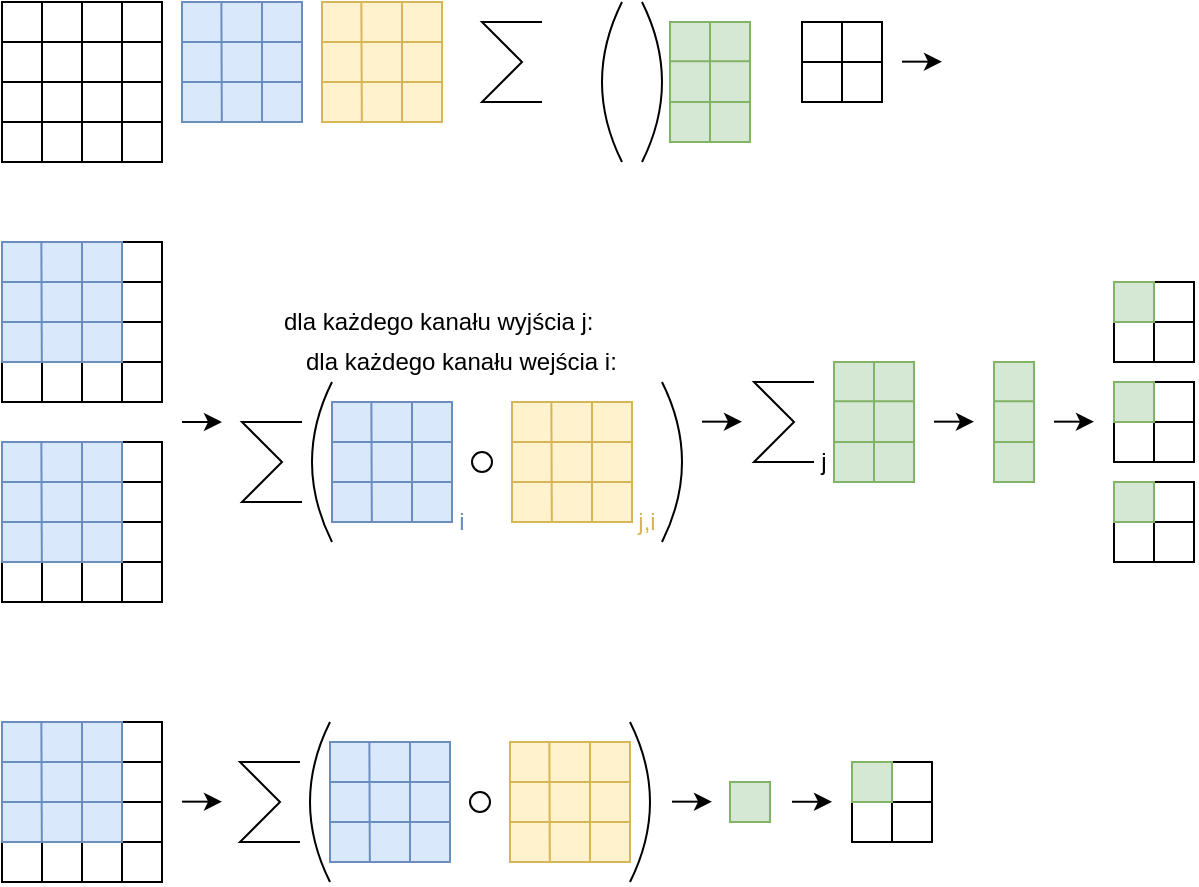 <mxfile version="22.1.16" type="device">
  <diagram name="Strona-1" id="HDUOyaGQCRLY7hhTfCcC">
    <mxGraphModel dx="1185" dy="683" grid="1" gridSize="10" guides="1" tooltips="1" connect="1" arrows="1" fold="1" page="1" pageScale="1" pageWidth="827" pageHeight="1169" math="0" shadow="0">
      <root>
        <mxCell id="0" />
        <mxCell id="1" parent="0" />
        <mxCell id="usY2A1Ry-W3uRtAtcmH--8" value="" style="group" parent="1" vertex="1" connectable="0">
          <mxGeometry x="40" y="280" width="80" height="80" as="geometry" />
        </mxCell>
        <mxCell id="usY2A1Ry-W3uRtAtcmH--1" value="" style="whiteSpace=wrap;html=1;aspect=fixed;fillStyle=auto;fillColor=none;gradientColor=none;" parent="usY2A1Ry-W3uRtAtcmH--8" vertex="1">
          <mxGeometry width="80" height="80" as="geometry" />
        </mxCell>
        <mxCell id="usY2A1Ry-W3uRtAtcmH--2" value="" style="endArrow=none;html=1;rounded=0;entryX=1;entryY=0.25;entryDx=0;entryDy=0;exitX=0;exitY=0.25;exitDx=0;exitDy=0;" parent="usY2A1Ry-W3uRtAtcmH--8" source="usY2A1Ry-W3uRtAtcmH--1" target="usY2A1Ry-W3uRtAtcmH--1" edge="1">
          <mxGeometry width="50" height="50" relative="1" as="geometry">
            <mxPoint x="150" y="140" as="sourcePoint" />
            <mxPoint x="200" y="90" as="targetPoint" />
          </mxGeometry>
        </mxCell>
        <mxCell id="usY2A1Ry-W3uRtAtcmH--3" value="" style="endArrow=none;html=1;rounded=0;entryX=1;entryY=0.5;entryDx=0;entryDy=0;exitX=0;exitY=0.5;exitDx=0;exitDy=0;" parent="usY2A1Ry-W3uRtAtcmH--8" source="usY2A1Ry-W3uRtAtcmH--1" target="usY2A1Ry-W3uRtAtcmH--1" edge="1">
          <mxGeometry width="50" height="50" relative="1" as="geometry">
            <mxPoint x="150" y="140" as="sourcePoint" />
            <mxPoint x="200" y="90" as="targetPoint" />
          </mxGeometry>
        </mxCell>
        <mxCell id="usY2A1Ry-W3uRtAtcmH--4" value="" style="endArrow=none;html=1;rounded=0;exitX=0;exitY=0.75;exitDx=0;exitDy=0;entryX=1;entryY=0.75;entryDx=0;entryDy=0;" parent="usY2A1Ry-W3uRtAtcmH--8" source="usY2A1Ry-W3uRtAtcmH--1" target="usY2A1Ry-W3uRtAtcmH--1" edge="1">
          <mxGeometry width="50" height="50" relative="1" as="geometry">
            <mxPoint x="150" y="140" as="sourcePoint" />
            <mxPoint x="200" y="90" as="targetPoint" />
          </mxGeometry>
        </mxCell>
        <mxCell id="usY2A1Ry-W3uRtAtcmH--5" value="" style="endArrow=none;html=1;rounded=0;entryX=0.25;entryY=0;entryDx=0;entryDy=0;exitX=0.25;exitY=1;exitDx=0;exitDy=0;" parent="usY2A1Ry-W3uRtAtcmH--8" source="usY2A1Ry-W3uRtAtcmH--1" target="usY2A1Ry-W3uRtAtcmH--1" edge="1">
          <mxGeometry width="50" height="50" relative="1" as="geometry">
            <mxPoint x="100" y="80" as="sourcePoint" />
            <mxPoint x="150" y="30" as="targetPoint" />
          </mxGeometry>
        </mxCell>
        <mxCell id="usY2A1Ry-W3uRtAtcmH--6" value="" style="endArrow=none;html=1;rounded=0;entryX=0.5;entryY=0;entryDx=0;entryDy=0;exitX=0.5;exitY=1;exitDx=0;exitDy=0;" parent="usY2A1Ry-W3uRtAtcmH--8" source="usY2A1Ry-W3uRtAtcmH--1" target="usY2A1Ry-W3uRtAtcmH--1" edge="1">
          <mxGeometry width="50" height="50" relative="1" as="geometry">
            <mxPoint x="100" y="80" as="sourcePoint" />
            <mxPoint x="150" y="30" as="targetPoint" />
          </mxGeometry>
        </mxCell>
        <mxCell id="usY2A1Ry-W3uRtAtcmH--7" value="" style="endArrow=none;html=1;rounded=0;entryX=0.75;entryY=0;entryDx=0;entryDy=0;exitX=0.75;exitY=1;exitDx=0;exitDy=0;" parent="usY2A1Ry-W3uRtAtcmH--8" source="usY2A1Ry-W3uRtAtcmH--1" target="usY2A1Ry-W3uRtAtcmH--1" edge="1">
          <mxGeometry width="50" height="50" relative="1" as="geometry">
            <mxPoint x="100" y="80" as="sourcePoint" />
            <mxPoint x="150" y="30" as="targetPoint" />
          </mxGeometry>
        </mxCell>
        <mxCell id="usY2A1Ry-W3uRtAtcmH--16" value="" style="group;strokeColor=#6c8ebf;fillColor=#dae8fc;" parent="1" vertex="1" connectable="0">
          <mxGeometry x="130" y="280" width="60" height="60" as="geometry" />
        </mxCell>
        <mxCell id="usY2A1Ry-W3uRtAtcmH--17" value="" style="group;fillColor=#dae8fc;strokeColor=#6c8ebf;" parent="usY2A1Ry-W3uRtAtcmH--16" vertex="1" connectable="0">
          <mxGeometry width="60" height="60" as="geometry" />
        </mxCell>
        <mxCell id="usY2A1Ry-W3uRtAtcmH--9" value="" style="whiteSpace=wrap;html=1;aspect=fixed;fillColor=#dae8fc;strokeColor=#6c8ebf;" parent="usY2A1Ry-W3uRtAtcmH--17" vertex="1">
          <mxGeometry width="60" height="60" as="geometry" />
        </mxCell>
        <mxCell id="usY2A1Ry-W3uRtAtcmH--12" value="" style="endArrow=none;html=1;rounded=0;exitX=0.006;exitY=0.666;exitDx=0;exitDy=0;exitPerimeter=0;entryX=1.004;entryY=0.667;entryDx=0;entryDy=0;entryPerimeter=0;strokeColor=#6c8ebf;fillColor=#dae8fc;" parent="usY2A1Ry-W3uRtAtcmH--17" source="usY2A1Ry-W3uRtAtcmH--9" target="usY2A1Ry-W3uRtAtcmH--9" edge="1">
          <mxGeometry width="50" height="50" relative="1" as="geometry">
            <mxPoint x="-20" y="70" as="sourcePoint" />
            <mxPoint x="30" y="20" as="targetPoint" />
          </mxGeometry>
        </mxCell>
        <mxCell id="usY2A1Ry-W3uRtAtcmH--13" value="" style="endArrow=none;html=1;rounded=0;exitX=0.005;exitY=0.667;exitDx=0;exitDy=0;exitPerimeter=0;entryX=1.004;entryY=0.667;entryDx=0;entryDy=0;entryPerimeter=0;strokeColor=#6c8ebf;fillColor=#dae8fc;" parent="usY2A1Ry-W3uRtAtcmH--17" edge="1">
          <mxGeometry width="50" height="50" relative="1" as="geometry">
            <mxPoint y="20" as="sourcePoint" />
            <mxPoint x="60" y="20" as="targetPoint" />
          </mxGeometry>
        </mxCell>
        <mxCell id="usY2A1Ry-W3uRtAtcmH--14" value="" style="endArrow=none;html=1;rounded=0;entryX=0.332;entryY=0.998;entryDx=0;entryDy=0;entryPerimeter=0;exitX=0.328;exitY=0.003;exitDx=0;exitDy=0;exitPerimeter=0;strokeColor=#6c8ebf;fillColor=#dae8fc;" parent="usY2A1Ry-W3uRtAtcmH--17" source="usY2A1Ry-W3uRtAtcmH--9" target="usY2A1Ry-W3uRtAtcmH--9" edge="1">
          <mxGeometry width="50" height="50" relative="1" as="geometry">
            <mxPoint x="10" y="30" as="sourcePoint" />
            <mxPoint x="70" y="30" as="targetPoint" />
          </mxGeometry>
        </mxCell>
        <mxCell id="usY2A1Ry-W3uRtAtcmH--15" value="" style="endArrow=none;html=1;rounded=0;entryX=0.332;entryY=0.998;entryDx=0;entryDy=0;entryPerimeter=0;exitX=0.328;exitY=0.003;exitDx=0;exitDy=0;exitPerimeter=0;strokeColor=#6c8ebf;fillColor=#dae8fc;" parent="usY2A1Ry-W3uRtAtcmH--17" edge="1">
          <mxGeometry width="50" height="50" relative="1" as="geometry">
            <mxPoint x="40" as="sourcePoint" />
            <mxPoint x="40" y="60" as="targetPoint" />
          </mxGeometry>
        </mxCell>
        <mxCell id="usY2A1Ry-W3uRtAtcmH--18" value="" style="group;strokeColor=#d6b656;fillColor=#fff2cc;" parent="1" vertex="1" connectable="0">
          <mxGeometry x="200" y="280" width="60" height="60" as="geometry" />
        </mxCell>
        <mxCell id="usY2A1Ry-W3uRtAtcmH--19" value="" style="group;fillColor=#fff2cc;strokeColor=#d6b656;" parent="usY2A1Ry-W3uRtAtcmH--18" vertex="1" connectable="0">
          <mxGeometry width="60" height="60" as="geometry" />
        </mxCell>
        <mxCell id="usY2A1Ry-W3uRtAtcmH--20" value="" style="whiteSpace=wrap;html=1;aspect=fixed;fillColor=#fff2cc;strokeColor=#d6b656;" parent="usY2A1Ry-W3uRtAtcmH--19" vertex="1">
          <mxGeometry width="60" height="60" as="geometry" />
        </mxCell>
        <mxCell id="usY2A1Ry-W3uRtAtcmH--21" value="" style="endArrow=none;html=1;rounded=0;exitX=0.006;exitY=0.666;exitDx=0;exitDy=0;exitPerimeter=0;entryX=1.004;entryY=0.667;entryDx=0;entryDy=0;entryPerimeter=0;strokeColor=#d6b656;fillColor=#fff2cc;" parent="usY2A1Ry-W3uRtAtcmH--19" source="usY2A1Ry-W3uRtAtcmH--20" target="usY2A1Ry-W3uRtAtcmH--20" edge="1">
          <mxGeometry width="50" height="50" relative="1" as="geometry">
            <mxPoint x="-20" y="70" as="sourcePoint" />
            <mxPoint x="30" y="20" as="targetPoint" />
          </mxGeometry>
        </mxCell>
        <mxCell id="usY2A1Ry-W3uRtAtcmH--22" value="" style="endArrow=none;html=1;rounded=0;exitX=0.005;exitY=0.667;exitDx=0;exitDy=0;exitPerimeter=0;entryX=1.004;entryY=0.667;entryDx=0;entryDy=0;entryPerimeter=0;strokeColor=#d6b656;fillColor=#fff2cc;" parent="usY2A1Ry-W3uRtAtcmH--19" edge="1">
          <mxGeometry width="50" height="50" relative="1" as="geometry">
            <mxPoint y="20" as="sourcePoint" />
            <mxPoint x="60" y="20" as="targetPoint" />
          </mxGeometry>
        </mxCell>
        <mxCell id="usY2A1Ry-W3uRtAtcmH--23" value="" style="endArrow=none;html=1;rounded=0;entryX=0.332;entryY=0.998;entryDx=0;entryDy=0;entryPerimeter=0;exitX=0.328;exitY=0.003;exitDx=0;exitDy=0;exitPerimeter=0;strokeColor=#d6b656;fillColor=#fff2cc;" parent="usY2A1Ry-W3uRtAtcmH--19" source="usY2A1Ry-W3uRtAtcmH--20" target="usY2A1Ry-W3uRtAtcmH--20" edge="1">
          <mxGeometry width="50" height="50" relative="1" as="geometry">
            <mxPoint x="10" y="30" as="sourcePoint" />
            <mxPoint x="70" y="30" as="targetPoint" />
          </mxGeometry>
        </mxCell>
        <mxCell id="usY2A1Ry-W3uRtAtcmH--24" value="" style="endArrow=none;html=1;rounded=0;entryX=0.332;entryY=0.998;entryDx=0;entryDy=0;entryPerimeter=0;exitX=0.328;exitY=0.003;exitDx=0;exitDy=0;exitPerimeter=0;strokeColor=#d6b656;fillColor=#fff2cc;" parent="usY2A1Ry-W3uRtAtcmH--19" edge="1">
          <mxGeometry width="50" height="50" relative="1" as="geometry">
            <mxPoint x="40" as="sourcePoint" />
            <mxPoint x="40" y="60" as="targetPoint" />
          </mxGeometry>
        </mxCell>
        <mxCell id="usY2A1Ry-W3uRtAtcmH--25" value="" style="group" parent="1" vertex="1" connectable="0">
          <mxGeometry x="40" y="400" width="80" height="80" as="geometry" />
        </mxCell>
        <mxCell id="usY2A1Ry-W3uRtAtcmH--26" value="" style="whiteSpace=wrap;html=1;aspect=fixed;fillStyle=auto;fillColor=none;gradientColor=none;" parent="usY2A1Ry-W3uRtAtcmH--25" vertex="1">
          <mxGeometry width="80" height="80" as="geometry" />
        </mxCell>
        <mxCell id="usY2A1Ry-W3uRtAtcmH--27" value="" style="endArrow=none;html=1;rounded=0;entryX=1;entryY=0.25;entryDx=0;entryDy=0;exitX=0;exitY=0.25;exitDx=0;exitDy=0;" parent="usY2A1Ry-W3uRtAtcmH--25" source="usY2A1Ry-W3uRtAtcmH--26" target="usY2A1Ry-W3uRtAtcmH--26" edge="1">
          <mxGeometry width="50" height="50" relative="1" as="geometry">
            <mxPoint x="150" y="140" as="sourcePoint" />
            <mxPoint x="200" y="90" as="targetPoint" />
          </mxGeometry>
        </mxCell>
        <mxCell id="usY2A1Ry-W3uRtAtcmH--28" value="" style="endArrow=none;html=1;rounded=0;entryX=1;entryY=0.5;entryDx=0;entryDy=0;exitX=0;exitY=0.5;exitDx=0;exitDy=0;" parent="usY2A1Ry-W3uRtAtcmH--25" source="usY2A1Ry-W3uRtAtcmH--26" target="usY2A1Ry-W3uRtAtcmH--26" edge="1">
          <mxGeometry width="50" height="50" relative="1" as="geometry">
            <mxPoint x="150" y="140" as="sourcePoint" />
            <mxPoint x="200" y="90" as="targetPoint" />
          </mxGeometry>
        </mxCell>
        <mxCell id="usY2A1Ry-W3uRtAtcmH--29" value="" style="endArrow=none;html=1;rounded=0;exitX=0;exitY=0.75;exitDx=0;exitDy=0;entryX=1;entryY=0.75;entryDx=0;entryDy=0;" parent="usY2A1Ry-W3uRtAtcmH--25" source="usY2A1Ry-W3uRtAtcmH--26" target="usY2A1Ry-W3uRtAtcmH--26" edge="1">
          <mxGeometry width="50" height="50" relative="1" as="geometry">
            <mxPoint x="150" y="140" as="sourcePoint" />
            <mxPoint x="200" y="90" as="targetPoint" />
          </mxGeometry>
        </mxCell>
        <mxCell id="usY2A1Ry-W3uRtAtcmH--30" value="" style="endArrow=none;html=1;rounded=0;entryX=0.25;entryY=0;entryDx=0;entryDy=0;exitX=0.25;exitY=1;exitDx=0;exitDy=0;" parent="usY2A1Ry-W3uRtAtcmH--25" source="usY2A1Ry-W3uRtAtcmH--26" target="usY2A1Ry-W3uRtAtcmH--26" edge="1">
          <mxGeometry width="50" height="50" relative="1" as="geometry">
            <mxPoint x="100" y="80" as="sourcePoint" />
            <mxPoint x="150" y="30" as="targetPoint" />
          </mxGeometry>
        </mxCell>
        <mxCell id="usY2A1Ry-W3uRtAtcmH--31" value="" style="endArrow=none;html=1;rounded=0;entryX=0.5;entryY=0;entryDx=0;entryDy=0;exitX=0.5;exitY=1;exitDx=0;exitDy=0;" parent="usY2A1Ry-W3uRtAtcmH--25" source="usY2A1Ry-W3uRtAtcmH--26" target="usY2A1Ry-W3uRtAtcmH--26" edge="1">
          <mxGeometry width="50" height="50" relative="1" as="geometry">
            <mxPoint x="100" y="80" as="sourcePoint" />
            <mxPoint x="150" y="30" as="targetPoint" />
          </mxGeometry>
        </mxCell>
        <mxCell id="usY2A1Ry-W3uRtAtcmH--32" value="" style="endArrow=none;html=1;rounded=0;entryX=0.75;entryY=0;entryDx=0;entryDy=0;exitX=0.75;exitY=1;exitDx=0;exitDy=0;" parent="usY2A1Ry-W3uRtAtcmH--25" source="usY2A1Ry-W3uRtAtcmH--26" target="usY2A1Ry-W3uRtAtcmH--26" edge="1">
          <mxGeometry width="50" height="50" relative="1" as="geometry">
            <mxPoint x="100" y="80" as="sourcePoint" />
            <mxPoint x="150" y="30" as="targetPoint" />
          </mxGeometry>
        </mxCell>
        <mxCell id="usY2A1Ry-W3uRtAtcmH--82" value="" style="group;strokeColor=#6c8ebf;fillColor=#dae8fc;" parent="usY2A1Ry-W3uRtAtcmH--25" vertex="1" connectable="0">
          <mxGeometry width="60" height="60" as="geometry" />
        </mxCell>
        <mxCell id="usY2A1Ry-W3uRtAtcmH--83" value="" style="group;fillColor=#dae8fc;strokeColor=#6c8ebf;" parent="usY2A1Ry-W3uRtAtcmH--82" vertex="1" connectable="0">
          <mxGeometry width="60" height="60" as="geometry" />
        </mxCell>
        <mxCell id="usY2A1Ry-W3uRtAtcmH--84" value="" style="whiteSpace=wrap;html=1;aspect=fixed;fillColor=#dae8fc;strokeColor=#6c8ebf;" parent="usY2A1Ry-W3uRtAtcmH--83" vertex="1">
          <mxGeometry width="60" height="60" as="geometry" />
        </mxCell>
        <mxCell id="usY2A1Ry-W3uRtAtcmH--85" value="" style="endArrow=none;html=1;rounded=0;exitX=0.006;exitY=0.666;exitDx=0;exitDy=0;exitPerimeter=0;entryX=1.004;entryY=0.667;entryDx=0;entryDy=0;entryPerimeter=0;strokeColor=#6c8ebf;fillColor=#dae8fc;" parent="usY2A1Ry-W3uRtAtcmH--83" source="usY2A1Ry-W3uRtAtcmH--84" target="usY2A1Ry-W3uRtAtcmH--84" edge="1">
          <mxGeometry width="50" height="50" relative="1" as="geometry">
            <mxPoint x="-20" y="70" as="sourcePoint" />
            <mxPoint x="30" y="20" as="targetPoint" />
          </mxGeometry>
        </mxCell>
        <mxCell id="usY2A1Ry-W3uRtAtcmH--86" value="" style="endArrow=none;html=1;rounded=0;exitX=0.005;exitY=0.667;exitDx=0;exitDy=0;exitPerimeter=0;entryX=1.004;entryY=0.667;entryDx=0;entryDy=0;entryPerimeter=0;strokeColor=#6c8ebf;fillColor=#dae8fc;" parent="usY2A1Ry-W3uRtAtcmH--83" edge="1">
          <mxGeometry width="50" height="50" relative="1" as="geometry">
            <mxPoint y="20" as="sourcePoint" />
            <mxPoint x="60" y="20" as="targetPoint" />
          </mxGeometry>
        </mxCell>
        <mxCell id="usY2A1Ry-W3uRtAtcmH--87" value="" style="endArrow=none;html=1;rounded=0;entryX=0.332;entryY=0.998;entryDx=0;entryDy=0;entryPerimeter=0;exitX=0.328;exitY=0.003;exitDx=0;exitDy=0;exitPerimeter=0;strokeColor=#6c8ebf;fillColor=#dae8fc;" parent="usY2A1Ry-W3uRtAtcmH--83" source="usY2A1Ry-W3uRtAtcmH--84" target="usY2A1Ry-W3uRtAtcmH--84" edge="1">
          <mxGeometry width="50" height="50" relative="1" as="geometry">
            <mxPoint x="10" y="30" as="sourcePoint" />
            <mxPoint x="70" y="30" as="targetPoint" />
          </mxGeometry>
        </mxCell>
        <mxCell id="usY2A1Ry-W3uRtAtcmH--88" value="" style="endArrow=none;html=1;rounded=0;entryX=0.332;entryY=0.998;entryDx=0;entryDy=0;entryPerimeter=0;exitX=0.328;exitY=0.003;exitDx=0;exitDy=0;exitPerimeter=0;strokeColor=#6c8ebf;fillColor=#dae8fc;" parent="usY2A1Ry-W3uRtAtcmH--83" edge="1">
          <mxGeometry width="50" height="50" relative="1" as="geometry">
            <mxPoint x="40" as="sourcePoint" />
            <mxPoint x="40" y="60" as="targetPoint" />
          </mxGeometry>
        </mxCell>
        <mxCell id="usY2A1Ry-W3uRtAtcmH--72" value="" style="endArrow=none;html=1;rounded=0;" parent="1" edge="1">
          <mxGeometry width="50" height="50" relative="1" as="geometry">
            <mxPoint x="310" y="290" as="sourcePoint" />
            <mxPoint x="310" y="330" as="targetPoint" />
            <Array as="points">
              <mxPoint x="280" y="290" />
              <mxPoint x="300" y="310" />
              <mxPoint x="280" y="330" />
            </Array>
          </mxGeometry>
        </mxCell>
        <mxCell id="usY2A1Ry-W3uRtAtcmH--73" value="" style="shape=dataStorage;whiteSpace=wrap;html=1;fixedSize=1;" parent="1" vertex="1">
          <mxGeometry x="340" y="280" width="10" height="80" as="geometry" />
        </mxCell>
        <mxCell id="usY2A1Ry-W3uRtAtcmH--74" value="" style="shape=dataStorage;whiteSpace=wrap;html=1;fixedSize=1;direction=west;" parent="1" vertex="1">
          <mxGeometry x="360" y="280" width="10" height="80" as="geometry" />
        </mxCell>
        <mxCell id="usY2A1Ry-W3uRtAtcmH--97" value="" style="group" parent="1" vertex="1" connectable="0">
          <mxGeometry x="40" y="500" width="80" height="80" as="geometry" />
        </mxCell>
        <mxCell id="usY2A1Ry-W3uRtAtcmH--98" value="" style="whiteSpace=wrap;html=1;aspect=fixed;fillStyle=auto;fillColor=none;gradientColor=none;" parent="usY2A1Ry-W3uRtAtcmH--97" vertex="1">
          <mxGeometry width="80" height="80" as="geometry" />
        </mxCell>
        <mxCell id="usY2A1Ry-W3uRtAtcmH--99" value="" style="endArrow=none;html=1;rounded=0;entryX=1;entryY=0.25;entryDx=0;entryDy=0;exitX=0;exitY=0.25;exitDx=0;exitDy=0;" parent="usY2A1Ry-W3uRtAtcmH--97" source="usY2A1Ry-W3uRtAtcmH--98" target="usY2A1Ry-W3uRtAtcmH--98" edge="1">
          <mxGeometry width="50" height="50" relative="1" as="geometry">
            <mxPoint x="150" y="140" as="sourcePoint" />
            <mxPoint x="200" y="90" as="targetPoint" />
          </mxGeometry>
        </mxCell>
        <mxCell id="usY2A1Ry-W3uRtAtcmH--100" value="" style="endArrow=none;html=1;rounded=0;entryX=1;entryY=0.5;entryDx=0;entryDy=0;exitX=0;exitY=0.5;exitDx=0;exitDy=0;" parent="usY2A1Ry-W3uRtAtcmH--97" source="usY2A1Ry-W3uRtAtcmH--98" target="usY2A1Ry-W3uRtAtcmH--98" edge="1">
          <mxGeometry width="50" height="50" relative="1" as="geometry">
            <mxPoint x="150" y="140" as="sourcePoint" />
            <mxPoint x="200" y="90" as="targetPoint" />
          </mxGeometry>
        </mxCell>
        <mxCell id="usY2A1Ry-W3uRtAtcmH--101" value="" style="endArrow=none;html=1;rounded=0;exitX=0;exitY=0.75;exitDx=0;exitDy=0;entryX=1;entryY=0.75;entryDx=0;entryDy=0;" parent="usY2A1Ry-W3uRtAtcmH--97" source="usY2A1Ry-W3uRtAtcmH--98" target="usY2A1Ry-W3uRtAtcmH--98" edge="1">
          <mxGeometry width="50" height="50" relative="1" as="geometry">
            <mxPoint x="150" y="140" as="sourcePoint" />
            <mxPoint x="200" y="90" as="targetPoint" />
          </mxGeometry>
        </mxCell>
        <mxCell id="usY2A1Ry-W3uRtAtcmH--102" value="" style="endArrow=none;html=1;rounded=0;entryX=0.25;entryY=0;entryDx=0;entryDy=0;exitX=0.25;exitY=1;exitDx=0;exitDy=0;" parent="usY2A1Ry-W3uRtAtcmH--97" source="usY2A1Ry-W3uRtAtcmH--98" target="usY2A1Ry-W3uRtAtcmH--98" edge="1">
          <mxGeometry width="50" height="50" relative="1" as="geometry">
            <mxPoint x="100" y="80" as="sourcePoint" />
            <mxPoint x="150" y="30" as="targetPoint" />
          </mxGeometry>
        </mxCell>
        <mxCell id="usY2A1Ry-W3uRtAtcmH--103" value="" style="endArrow=none;html=1;rounded=0;entryX=0.5;entryY=0;entryDx=0;entryDy=0;exitX=0.5;exitY=1;exitDx=0;exitDy=0;" parent="usY2A1Ry-W3uRtAtcmH--97" source="usY2A1Ry-W3uRtAtcmH--98" target="usY2A1Ry-W3uRtAtcmH--98" edge="1">
          <mxGeometry width="50" height="50" relative="1" as="geometry">
            <mxPoint x="100" y="80" as="sourcePoint" />
            <mxPoint x="150" y="30" as="targetPoint" />
          </mxGeometry>
        </mxCell>
        <mxCell id="usY2A1Ry-W3uRtAtcmH--104" value="" style="endArrow=none;html=1;rounded=0;entryX=0.75;entryY=0;entryDx=0;entryDy=0;exitX=0.75;exitY=1;exitDx=0;exitDy=0;" parent="usY2A1Ry-W3uRtAtcmH--97" source="usY2A1Ry-W3uRtAtcmH--98" target="usY2A1Ry-W3uRtAtcmH--98" edge="1">
          <mxGeometry width="50" height="50" relative="1" as="geometry">
            <mxPoint x="100" y="80" as="sourcePoint" />
            <mxPoint x="150" y="30" as="targetPoint" />
          </mxGeometry>
        </mxCell>
        <mxCell id="usY2A1Ry-W3uRtAtcmH--75" value="" style="group;strokeColor=#6c8ebf;fillColor=#dae8fc;" parent="usY2A1Ry-W3uRtAtcmH--97" vertex="1" connectable="0">
          <mxGeometry width="60" height="60" as="geometry" />
        </mxCell>
        <mxCell id="usY2A1Ry-W3uRtAtcmH--76" value="" style="group;fillColor=#dae8fc;strokeColor=#6c8ebf;" parent="usY2A1Ry-W3uRtAtcmH--75" vertex="1" connectable="0">
          <mxGeometry width="60" height="60" as="geometry" />
        </mxCell>
        <mxCell id="usY2A1Ry-W3uRtAtcmH--77" value="" style="whiteSpace=wrap;html=1;aspect=fixed;fillColor=#dae8fc;strokeColor=#6c8ebf;" parent="usY2A1Ry-W3uRtAtcmH--76" vertex="1">
          <mxGeometry width="60" height="60" as="geometry" />
        </mxCell>
        <mxCell id="usY2A1Ry-W3uRtAtcmH--78" value="" style="endArrow=none;html=1;rounded=0;exitX=0.006;exitY=0.666;exitDx=0;exitDy=0;exitPerimeter=0;entryX=1.004;entryY=0.667;entryDx=0;entryDy=0;entryPerimeter=0;strokeColor=#6c8ebf;fillColor=#dae8fc;" parent="usY2A1Ry-W3uRtAtcmH--76" source="usY2A1Ry-W3uRtAtcmH--77" target="usY2A1Ry-W3uRtAtcmH--77" edge="1">
          <mxGeometry width="50" height="50" relative="1" as="geometry">
            <mxPoint x="-20" y="70" as="sourcePoint" />
            <mxPoint x="30" y="20" as="targetPoint" />
          </mxGeometry>
        </mxCell>
        <mxCell id="usY2A1Ry-W3uRtAtcmH--79" value="" style="endArrow=none;html=1;rounded=0;exitX=0.005;exitY=0.667;exitDx=0;exitDy=0;exitPerimeter=0;entryX=1.004;entryY=0.667;entryDx=0;entryDy=0;entryPerimeter=0;strokeColor=#6c8ebf;fillColor=#dae8fc;" parent="usY2A1Ry-W3uRtAtcmH--76" edge="1">
          <mxGeometry width="50" height="50" relative="1" as="geometry">
            <mxPoint y="20" as="sourcePoint" />
            <mxPoint x="60" y="20" as="targetPoint" />
          </mxGeometry>
        </mxCell>
        <mxCell id="usY2A1Ry-W3uRtAtcmH--80" value="" style="endArrow=none;html=1;rounded=0;entryX=0.332;entryY=0.998;entryDx=0;entryDy=0;entryPerimeter=0;exitX=0.328;exitY=0.003;exitDx=0;exitDy=0;exitPerimeter=0;strokeColor=#6c8ebf;fillColor=#dae8fc;" parent="usY2A1Ry-W3uRtAtcmH--76" source="usY2A1Ry-W3uRtAtcmH--77" target="usY2A1Ry-W3uRtAtcmH--77" edge="1">
          <mxGeometry width="50" height="50" relative="1" as="geometry">
            <mxPoint x="10" y="30" as="sourcePoint" />
            <mxPoint x="70" y="30" as="targetPoint" />
          </mxGeometry>
        </mxCell>
        <mxCell id="usY2A1Ry-W3uRtAtcmH--81" value="" style="endArrow=none;html=1;rounded=0;entryX=0.332;entryY=0.998;entryDx=0;entryDy=0;entryPerimeter=0;exitX=0.328;exitY=0.003;exitDx=0;exitDy=0;exitPerimeter=0;strokeColor=#6c8ebf;fillColor=#dae8fc;" parent="usY2A1Ry-W3uRtAtcmH--76" edge="1">
          <mxGeometry width="50" height="50" relative="1" as="geometry">
            <mxPoint x="40" as="sourcePoint" />
            <mxPoint x="40" y="60" as="targetPoint" />
          </mxGeometry>
        </mxCell>
        <mxCell id="usY2A1Ry-W3uRtAtcmH--122" value="" style="group;fillColor=#d5e8d4;strokeColor=#82b366;" parent="1" vertex="1" connectable="0">
          <mxGeometry x="374" y="290" width="40" height="60" as="geometry" />
        </mxCell>
        <mxCell id="usY2A1Ry-W3uRtAtcmH--118" value="" style="rounded=0;whiteSpace=wrap;html=1;fillColor=#d5e8d4;strokeColor=#82b366;" parent="usY2A1Ry-W3uRtAtcmH--122" vertex="1">
          <mxGeometry width="40" height="60" as="geometry" />
        </mxCell>
        <mxCell id="usY2A1Ry-W3uRtAtcmH--119" value="" style="endArrow=none;html=1;rounded=0;exitX=0;exitY=0.327;exitDx=0;exitDy=0;exitPerimeter=0;entryX=1.004;entryY=0.327;entryDx=0;entryDy=0;entryPerimeter=0;fillColor=#d5e8d4;strokeColor=#82b366;" parent="usY2A1Ry-W3uRtAtcmH--122" source="usY2A1Ry-W3uRtAtcmH--118" target="usY2A1Ry-W3uRtAtcmH--118" edge="1">
          <mxGeometry width="50" height="50" relative="1" as="geometry">
            <mxPoint x="-10" as="sourcePoint" />
            <mxPoint x="50" y="10" as="targetPoint" />
          </mxGeometry>
        </mxCell>
        <mxCell id="usY2A1Ry-W3uRtAtcmH--120" value="" style="endArrow=none;html=1;rounded=0;exitX=0;exitY=0.327;exitDx=0;exitDy=0;exitPerimeter=0;entryX=1.004;entryY=0.327;entryDx=0;entryDy=0;entryPerimeter=0;fillColor=#d5e8d4;strokeColor=#82b366;" parent="usY2A1Ry-W3uRtAtcmH--122" edge="1">
          <mxGeometry width="50" height="50" relative="1" as="geometry">
            <mxPoint y="40" as="sourcePoint" />
            <mxPoint x="40" y="40" as="targetPoint" />
          </mxGeometry>
        </mxCell>
        <mxCell id="usY2A1Ry-W3uRtAtcmH--121" value="" style="endArrow=none;html=1;rounded=0;entryX=0.5;entryY=0;entryDx=0;entryDy=0;exitX=0.5;exitY=1;exitDx=0;exitDy=0;fillColor=#d5e8d4;strokeColor=#82b366;" parent="usY2A1Ry-W3uRtAtcmH--122" source="usY2A1Ry-W3uRtAtcmH--118" target="usY2A1Ry-W3uRtAtcmH--118" edge="1">
          <mxGeometry width="50" height="50" relative="1" as="geometry">
            <mxPoint x="-10" y="70" as="sourcePoint" />
            <mxPoint x="40" y="20" as="targetPoint" />
          </mxGeometry>
        </mxCell>
        <mxCell id="usY2A1Ry-W3uRtAtcmH--123" value="" style="group;fillColor=#d5e8d4;strokeColor=#82b366;" parent="1" vertex="1" connectable="0">
          <mxGeometry x="536" y="460" width="20" height="60" as="geometry" />
        </mxCell>
        <mxCell id="usY2A1Ry-W3uRtAtcmH--124" value="" style="rounded=0;whiteSpace=wrap;html=1;fillColor=#d5e8d4;strokeColor=#82b366;" parent="usY2A1Ry-W3uRtAtcmH--123" vertex="1">
          <mxGeometry width="20" height="60" as="geometry" />
        </mxCell>
        <mxCell id="usY2A1Ry-W3uRtAtcmH--125" value="" style="endArrow=none;html=1;rounded=0;exitX=0;exitY=0.327;exitDx=0;exitDy=0;exitPerimeter=0;entryX=1.004;entryY=0.327;entryDx=0;entryDy=0;entryPerimeter=0;fillColor=#d5e8d4;strokeColor=#82b366;" parent="usY2A1Ry-W3uRtAtcmH--123" source="usY2A1Ry-W3uRtAtcmH--124" target="usY2A1Ry-W3uRtAtcmH--124" edge="1">
          <mxGeometry width="50" height="50" relative="1" as="geometry">
            <mxPoint x="-5" as="sourcePoint" />
            <mxPoint x="25" y="10" as="targetPoint" />
          </mxGeometry>
        </mxCell>
        <mxCell id="usY2A1Ry-W3uRtAtcmH--126" value="" style="endArrow=none;html=1;rounded=0;exitX=0;exitY=0.327;exitDx=0;exitDy=0;exitPerimeter=0;entryX=1.004;entryY=0.327;entryDx=0;entryDy=0;entryPerimeter=0;fillColor=#d5e8d4;strokeColor=#82b366;" parent="usY2A1Ry-W3uRtAtcmH--123" edge="1">
          <mxGeometry width="50" height="50" relative="1" as="geometry">
            <mxPoint y="40" as="sourcePoint" />
            <mxPoint x="20" y="40" as="targetPoint" />
          </mxGeometry>
        </mxCell>
        <mxCell id="usY2A1Ry-W3uRtAtcmH--135" value="" style="group" parent="1" vertex="1" connectable="0">
          <mxGeometry x="440" y="290" width="40" height="40" as="geometry" />
        </mxCell>
        <mxCell id="usY2A1Ry-W3uRtAtcmH--128" value="" style="whiteSpace=wrap;html=1;aspect=fixed;" parent="usY2A1Ry-W3uRtAtcmH--135" vertex="1">
          <mxGeometry width="40" height="40" as="geometry" />
        </mxCell>
        <mxCell id="usY2A1Ry-W3uRtAtcmH--133" value="" style="endArrow=none;html=1;rounded=0;exitX=0.5;exitY=1;exitDx=0;exitDy=0;entryX=0.5;entryY=0;entryDx=0;entryDy=0;" parent="usY2A1Ry-W3uRtAtcmH--135" source="usY2A1Ry-W3uRtAtcmH--128" target="usY2A1Ry-W3uRtAtcmH--128" edge="1">
          <mxGeometry width="50" height="50" relative="1" as="geometry">
            <mxPoint x="70" y="80" as="sourcePoint" />
            <mxPoint x="120" y="30" as="targetPoint" />
          </mxGeometry>
        </mxCell>
        <mxCell id="usY2A1Ry-W3uRtAtcmH--134" value="" style="endArrow=none;html=1;rounded=0;exitX=0;exitY=0.5;exitDx=0;exitDy=0;entryX=1;entryY=0.5;entryDx=0;entryDy=0;" parent="usY2A1Ry-W3uRtAtcmH--135" source="usY2A1Ry-W3uRtAtcmH--128" target="usY2A1Ry-W3uRtAtcmH--128" edge="1">
          <mxGeometry width="50" height="50" relative="1" as="geometry">
            <mxPoint x="70" y="80" as="sourcePoint" />
            <mxPoint x="120" y="30" as="targetPoint" />
          </mxGeometry>
        </mxCell>
        <mxCell id="usY2A1Ry-W3uRtAtcmH--136" value="" style="endArrow=none;html=1;rounded=0;" parent="1" edge="1">
          <mxGeometry width="50" height="50" relative="1" as="geometry">
            <mxPoint x="446" y="470" as="sourcePoint" />
            <mxPoint x="446" y="510" as="targetPoint" />
            <Array as="points">
              <mxPoint x="416" y="470" />
              <mxPoint x="436" y="490" />
              <mxPoint x="416" y="510" />
            </Array>
          </mxGeometry>
        </mxCell>
        <mxCell id="usY2A1Ry-W3uRtAtcmH--141" value="" style="group" parent="1" vertex="1" connectable="0">
          <mxGeometry x="596" y="520" width="40" height="40" as="geometry" />
        </mxCell>
        <mxCell id="usY2A1Ry-W3uRtAtcmH--142" value="" style="whiteSpace=wrap;html=1;aspect=fixed;" parent="usY2A1Ry-W3uRtAtcmH--141" vertex="1">
          <mxGeometry width="40" height="40" as="geometry" />
        </mxCell>
        <mxCell id="usY2A1Ry-W3uRtAtcmH--143" value="" style="endArrow=none;html=1;rounded=0;exitX=0.5;exitY=1;exitDx=0;exitDy=0;entryX=0.5;entryY=0;entryDx=0;entryDy=0;" parent="usY2A1Ry-W3uRtAtcmH--141" source="usY2A1Ry-W3uRtAtcmH--142" target="usY2A1Ry-W3uRtAtcmH--142" edge="1">
          <mxGeometry width="50" height="50" relative="1" as="geometry">
            <mxPoint x="70" y="80" as="sourcePoint" />
            <mxPoint x="120" y="30" as="targetPoint" />
          </mxGeometry>
        </mxCell>
        <mxCell id="usY2A1Ry-W3uRtAtcmH--144" value="" style="endArrow=none;html=1;rounded=0;exitX=0;exitY=0.5;exitDx=0;exitDy=0;entryX=1;entryY=0.5;entryDx=0;entryDy=0;" parent="usY2A1Ry-W3uRtAtcmH--141" source="usY2A1Ry-W3uRtAtcmH--142" target="usY2A1Ry-W3uRtAtcmH--142" edge="1">
          <mxGeometry width="50" height="50" relative="1" as="geometry">
            <mxPoint x="70" y="80" as="sourcePoint" />
            <mxPoint x="120" y="30" as="targetPoint" />
          </mxGeometry>
        </mxCell>
        <mxCell id="usY2A1Ry-W3uRtAtcmH--153" value="" style="whiteSpace=wrap;html=1;aspect=fixed;fillColor=#d5e8d4;strokeColor=#82b366;" parent="usY2A1Ry-W3uRtAtcmH--141" vertex="1">
          <mxGeometry width="20" height="20" as="geometry" />
        </mxCell>
        <mxCell id="usY2A1Ry-W3uRtAtcmH--145" value="" style="group" parent="1" vertex="1" connectable="0">
          <mxGeometry x="596" y="470" width="40" height="40" as="geometry" />
        </mxCell>
        <mxCell id="usY2A1Ry-W3uRtAtcmH--146" value="" style="whiteSpace=wrap;html=1;aspect=fixed;" parent="usY2A1Ry-W3uRtAtcmH--145" vertex="1">
          <mxGeometry width="40" height="40" as="geometry" />
        </mxCell>
        <mxCell id="usY2A1Ry-W3uRtAtcmH--147" value="" style="endArrow=none;html=1;rounded=0;exitX=0.5;exitY=1;exitDx=0;exitDy=0;entryX=0.5;entryY=0;entryDx=0;entryDy=0;" parent="usY2A1Ry-W3uRtAtcmH--145" source="usY2A1Ry-W3uRtAtcmH--146" target="usY2A1Ry-W3uRtAtcmH--146" edge="1">
          <mxGeometry width="50" height="50" relative="1" as="geometry">
            <mxPoint x="70" y="80" as="sourcePoint" />
            <mxPoint x="120" y="30" as="targetPoint" />
          </mxGeometry>
        </mxCell>
        <mxCell id="usY2A1Ry-W3uRtAtcmH--148" value="" style="endArrow=none;html=1;rounded=0;exitX=0;exitY=0.5;exitDx=0;exitDy=0;entryX=1;entryY=0.5;entryDx=0;entryDy=0;" parent="usY2A1Ry-W3uRtAtcmH--145" source="usY2A1Ry-W3uRtAtcmH--146" target="usY2A1Ry-W3uRtAtcmH--146" edge="1">
          <mxGeometry width="50" height="50" relative="1" as="geometry">
            <mxPoint x="70" y="80" as="sourcePoint" />
            <mxPoint x="120" y="30" as="targetPoint" />
          </mxGeometry>
        </mxCell>
        <mxCell id="usY2A1Ry-W3uRtAtcmH--154" value="" style="whiteSpace=wrap;html=1;aspect=fixed;fillColor=#d5e8d4;strokeColor=#82b366;" parent="usY2A1Ry-W3uRtAtcmH--145" vertex="1">
          <mxGeometry width="20" height="20" as="geometry" />
        </mxCell>
        <mxCell id="usY2A1Ry-W3uRtAtcmH--149" value="" style="group" parent="1" vertex="1" connectable="0">
          <mxGeometry x="596" y="420" width="40" height="40" as="geometry" />
        </mxCell>
        <mxCell id="usY2A1Ry-W3uRtAtcmH--150" value="" style="whiteSpace=wrap;html=1;aspect=fixed;" parent="usY2A1Ry-W3uRtAtcmH--149" vertex="1">
          <mxGeometry width="40" height="40" as="geometry" />
        </mxCell>
        <mxCell id="usY2A1Ry-W3uRtAtcmH--151" value="" style="endArrow=none;html=1;rounded=0;exitX=0.5;exitY=1;exitDx=0;exitDy=0;entryX=0.5;entryY=0;entryDx=0;entryDy=0;" parent="usY2A1Ry-W3uRtAtcmH--149" source="usY2A1Ry-W3uRtAtcmH--150" target="usY2A1Ry-W3uRtAtcmH--150" edge="1">
          <mxGeometry width="50" height="50" relative="1" as="geometry">
            <mxPoint x="70" y="80" as="sourcePoint" />
            <mxPoint x="120" y="30" as="targetPoint" />
          </mxGeometry>
        </mxCell>
        <mxCell id="usY2A1Ry-W3uRtAtcmH--152" value="" style="endArrow=none;html=1;rounded=0;exitX=0;exitY=0.5;exitDx=0;exitDy=0;entryX=1;entryY=0.5;entryDx=0;entryDy=0;" parent="usY2A1Ry-W3uRtAtcmH--149" source="usY2A1Ry-W3uRtAtcmH--150" target="usY2A1Ry-W3uRtAtcmH--150" edge="1">
          <mxGeometry width="50" height="50" relative="1" as="geometry">
            <mxPoint x="70" y="80" as="sourcePoint" />
            <mxPoint x="120" y="30" as="targetPoint" />
          </mxGeometry>
        </mxCell>
        <mxCell id="usY2A1Ry-W3uRtAtcmH--155" value="" style="whiteSpace=wrap;html=1;aspect=fixed;fillColor=#d5e8d4;strokeColor=#82b366;" parent="usY2A1Ry-W3uRtAtcmH--149" vertex="1">
          <mxGeometry width="20" height="20" as="geometry" />
        </mxCell>
        <mxCell id="usY2A1Ry-W3uRtAtcmH--156" value="" style="group;fillColor=#d5e8d4;strokeColor=#82b366;" parent="1" vertex="1" connectable="0">
          <mxGeometry x="456" y="460" width="40" height="60" as="geometry" />
        </mxCell>
        <mxCell id="usY2A1Ry-W3uRtAtcmH--157" value="" style="rounded=0;whiteSpace=wrap;html=1;fillColor=#d5e8d4;strokeColor=#82b366;" parent="usY2A1Ry-W3uRtAtcmH--156" vertex="1">
          <mxGeometry width="40" height="60" as="geometry" />
        </mxCell>
        <mxCell id="usY2A1Ry-W3uRtAtcmH--158" value="" style="endArrow=none;html=1;rounded=0;exitX=0;exitY=0.327;exitDx=0;exitDy=0;exitPerimeter=0;entryX=1.004;entryY=0.327;entryDx=0;entryDy=0;entryPerimeter=0;fillColor=#d5e8d4;strokeColor=#82b366;" parent="usY2A1Ry-W3uRtAtcmH--156" source="usY2A1Ry-W3uRtAtcmH--157" target="usY2A1Ry-W3uRtAtcmH--157" edge="1">
          <mxGeometry width="50" height="50" relative="1" as="geometry">
            <mxPoint x="-10" as="sourcePoint" />
            <mxPoint x="50" y="10" as="targetPoint" />
          </mxGeometry>
        </mxCell>
        <mxCell id="usY2A1Ry-W3uRtAtcmH--159" value="" style="endArrow=none;html=1;rounded=0;exitX=0;exitY=0.327;exitDx=0;exitDy=0;exitPerimeter=0;entryX=1.004;entryY=0.327;entryDx=0;entryDy=0;entryPerimeter=0;fillColor=#d5e8d4;strokeColor=#82b366;" parent="usY2A1Ry-W3uRtAtcmH--156" edge="1">
          <mxGeometry width="50" height="50" relative="1" as="geometry">
            <mxPoint y="40" as="sourcePoint" />
            <mxPoint x="40" y="40" as="targetPoint" />
          </mxGeometry>
        </mxCell>
        <mxCell id="usY2A1Ry-W3uRtAtcmH--160" value="" style="endArrow=none;html=1;rounded=0;entryX=0.5;entryY=0;entryDx=0;entryDy=0;exitX=0.5;exitY=1;exitDx=0;exitDy=0;fillColor=#d5e8d4;strokeColor=#82b366;" parent="usY2A1Ry-W3uRtAtcmH--156" source="usY2A1Ry-W3uRtAtcmH--157" target="usY2A1Ry-W3uRtAtcmH--157" edge="1">
          <mxGeometry width="50" height="50" relative="1" as="geometry">
            <mxPoint x="-10" y="70" as="sourcePoint" />
            <mxPoint x="40" y="20" as="targetPoint" />
          </mxGeometry>
        </mxCell>
        <mxCell id="usY2A1Ry-W3uRtAtcmH--166" value="" style="endArrow=classic;html=1;rounded=0;" parent="1" edge="1">
          <mxGeometry width="50" height="50" relative="1" as="geometry">
            <mxPoint x="130" y="490" as="sourcePoint" />
            <mxPoint x="150" y="490" as="targetPoint" />
          </mxGeometry>
        </mxCell>
        <mxCell id="usY2A1Ry-W3uRtAtcmH--167" value="" style="endArrow=classic;html=1;rounded=0;" parent="1" edge="1">
          <mxGeometry width="50" height="50" relative="1" as="geometry">
            <mxPoint x="490" y="309.83" as="sourcePoint" />
            <mxPoint x="510" y="309.83" as="targetPoint" />
          </mxGeometry>
        </mxCell>
        <mxCell id="usY2A1Ry-W3uRtAtcmH--168" value="" style="endArrow=classic;html=1;rounded=0;" parent="1" edge="1">
          <mxGeometry width="50" height="50" relative="1" as="geometry">
            <mxPoint x="390" y="489.83" as="sourcePoint" />
            <mxPoint x="410" y="489.83" as="targetPoint" />
          </mxGeometry>
        </mxCell>
        <mxCell id="usY2A1Ry-W3uRtAtcmH--190" value="j" style="text;html=1;strokeColor=none;fillColor=none;align=center;verticalAlign=middle;whiteSpace=wrap;rounded=0;" parent="1" vertex="1">
          <mxGeometry x="446" y="500" width="10" height="20" as="geometry" />
        </mxCell>
        <mxCell id="usY2A1Ry-W3uRtAtcmH--191" value="" style="endArrow=classic;html=1;rounded=0;" parent="1" edge="1">
          <mxGeometry width="50" height="50" relative="1" as="geometry">
            <mxPoint x="506" y="489.83" as="sourcePoint" />
            <mxPoint x="526" y="489.83" as="targetPoint" />
          </mxGeometry>
        </mxCell>
        <mxCell id="usY2A1Ry-W3uRtAtcmH--192" value="" style="endArrow=classic;html=1;rounded=0;" parent="1" edge="1">
          <mxGeometry width="50" height="50" relative="1" as="geometry">
            <mxPoint x="566" y="489.83" as="sourcePoint" />
            <mxPoint x="586" y="489.83" as="targetPoint" />
          </mxGeometry>
        </mxCell>
        <mxCell id="usY2A1Ry-W3uRtAtcmH--193" value="" style="group" parent="1" vertex="1" connectable="0">
          <mxGeometry x="40" y="640" width="80" height="80" as="geometry" />
        </mxCell>
        <mxCell id="usY2A1Ry-W3uRtAtcmH--194" value="" style="whiteSpace=wrap;html=1;aspect=fixed;fillStyle=auto;fillColor=none;gradientColor=none;" parent="usY2A1Ry-W3uRtAtcmH--193" vertex="1">
          <mxGeometry width="80" height="80" as="geometry" />
        </mxCell>
        <mxCell id="usY2A1Ry-W3uRtAtcmH--195" value="" style="endArrow=none;html=1;rounded=0;entryX=1;entryY=0.25;entryDx=0;entryDy=0;exitX=0;exitY=0.25;exitDx=0;exitDy=0;" parent="usY2A1Ry-W3uRtAtcmH--193" source="usY2A1Ry-W3uRtAtcmH--194" target="usY2A1Ry-W3uRtAtcmH--194" edge="1">
          <mxGeometry width="50" height="50" relative="1" as="geometry">
            <mxPoint x="150" y="140" as="sourcePoint" />
            <mxPoint x="200" y="90" as="targetPoint" />
          </mxGeometry>
        </mxCell>
        <mxCell id="usY2A1Ry-W3uRtAtcmH--196" value="" style="endArrow=none;html=1;rounded=0;entryX=1;entryY=0.5;entryDx=0;entryDy=0;exitX=0;exitY=0.5;exitDx=0;exitDy=0;" parent="usY2A1Ry-W3uRtAtcmH--193" source="usY2A1Ry-W3uRtAtcmH--194" target="usY2A1Ry-W3uRtAtcmH--194" edge="1">
          <mxGeometry width="50" height="50" relative="1" as="geometry">
            <mxPoint x="150" y="140" as="sourcePoint" />
            <mxPoint x="200" y="90" as="targetPoint" />
          </mxGeometry>
        </mxCell>
        <mxCell id="usY2A1Ry-W3uRtAtcmH--197" value="" style="endArrow=none;html=1;rounded=0;exitX=0;exitY=0.75;exitDx=0;exitDy=0;entryX=1;entryY=0.75;entryDx=0;entryDy=0;" parent="usY2A1Ry-W3uRtAtcmH--193" source="usY2A1Ry-W3uRtAtcmH--194" target="usY2A1Ry-W3uRtAtcmH--194" edge="1">
          <mxGeometry width="50" height="50" relative="1" as="geometry">
            <mxPoint x="150" y="140" as="sourcePoint" />
            <mxPoint x="200" y="90" as="targetPoint" />
          </mxGeometry>
        </mxCell>
        <mxCell id="usY2A1Ry-W3uRtAtcmH--198" value="" style="endArrow=none;html=1;rounded=0;entryX=0.25;entryY=0;entryDx=0;entryDy=0;exitX=0.25;exitY=1;exitDx=0;exitDy=0;" parent="usY2A1Ry-W3uRtAtcmH--193" source="usY2A1Ry-W3uRtAtcmH--194" target="usY2A1Ry-W3uRtAtcmH--194" edge="1">
          <mxGeometry width="50" height="50" relative="1" as="geometry">
            <mxPoint x="100" y="80" as="sourcePoint" />
            <mxPoint x="150" y="30" as="targetPoint" />
          </mxGeometry>
        </mxCell>
        <mxCell id="usY2A1Ry-W3uRtAtcmH--199" value="" style="endArrow=none;html=1;rounded=0;entryX=0.5;entryY=0;entryDx=0;entryDy=0;exitX=0.5;exitY=1;exitDx=0;exitDy=0;" parent="usY2A1Ry-W3uRtAtcmH--193" source="usY2A1Ry-W3uRtAtcmH--194" target="usY2A1Ry-W3uRtAtcmH--194" edge="1">
          <mxGeometry width="50" height="50" relative="1" as="geometry">
            <mxPoint x="100" y="80" as="sourcePoint" />
            <mxPoint x="150" y="30" as="targetPoint" />
          </mxGeometry>
        </mxCell>
        <mxCell id="usY2A1Ry-W3uRtAtcmH--200" value="" style="endArrow=none;html=1;rounded=0;entryX=0.75;entryY=0;entryDx=0;entryDy=0;exitX=0.75;exitY=1;exitDx=0;exitDy=0;" parent="usY2A1Ry-W3uRtAtcmH--193" source="usY2A1Ry-W3uRtAtcmH--194" target="usY2A1Ry-W3uRtAtcmH--194" edge="1">
          <mxGeometry width="50" height="50" relative="1" as="geometry">
            <mxPoint x="100" y="80" as="sourcePoint" />
            <mxPoint x="150" y="30" as="targetPoint" />
          </mxGeometry>
        </mxCell>
        <mxCell id="usY2A1Ry-W3uRtAtcmH--201" value="" style="group;strokeColor=#6c8ebf;fillColor=#dae8fc;" parent="usY2A1Ry-W3uRtAtcmH--193" vertex="1" connectable="0">
          <mxGeometry width="60" height="60" as="geometry" />
        </mxCell>
        <mxCell id="usY2A1Ry-W3uRtAtcmH--202" value="" style="group;fillColor=#dae8fc;strokeColor=#6c8ebf;" parent="usY2A1Ry-W3uRtAtcmH--201" vertex="1" connectable="0">
          <mxGeometry width="60" height="60" as="geometry" />
        </mxCell>
        <mxCell id="usY2A1Ry-W3uRtAtcmH--203" value="" style="whiteSpace=wrap;html=1;aspect=fixed;fillColor=#dae8fc;strokeColor=#6c8ebf;" parent="usY2A1Ry-W3uRtAtcmH--202" vertex="1">
          <mxGeometry width="60" height="60" as="geometry" />
        </mxCell>
        <mxCell id="usY2A1Ry-W3uRtAtcmH--204" value="" style="endArrow=none;html=1;rounded=0;exitX=0.006;exitY=0.666;exitDx=0;exitDy=0;exitPerimeter=0;entryX=1.004;entryY=0.667;entryDx=0;entryDy=0;entryPerimeter=0;strokeColor=#6c8ebf;fillColor=#dae8fc;" parent="usY2A1Ry-W3uRtAtcmH--202" source="usY2A1Ry-W3uRtAtcmH--203" target="usY2A1Ry-W3uRtAtcmH--203" edge="1">
          <mxGeometry width="50" height="50" relative="1" as="geometry">
            <mxPoint x="-20" y="70" as="sourcePoint" />
            <mxPoint x="30" y="20" as="targetPoint" />
          </mxGeometry>
        </mxCell>
        <mxCell id="usY2A1Ry-W3uRtAtcmH--205" value="" style="endArrow=none;html=1;rounded=0;exitX=0.005;exitY=0.667;exitDx=0;exitDy=0;exitPerimeter=0;entryX=1.004;entryY=0.667;entryDx=0;entryDy=0;entryPerimeter=0;strokeColor=#6c8ebf;fillColor=#dae8fc;" parent="usY2A1Ry-W3uRtAtcmH--202" edge="1">
          <mxGeometry width="50" height="50" relative="1" as="geometry">
            <mxPoint y="20" as="sourcePoint" />
            <mxPoint x="60" y="20" as="targetPoint" />
          </mxGeometry>
        </mxCell>
        <mxCell id="usY2A1Ry-W3uRtAtcmH--206" value="" style="endArrow=none;html=1;rounded=0;entryX=0.332;entryY=0.998;entryDx=0;entryDy=0;entryPerimeter=0;exitX=0.328;exitY=0.003;exitDx=0;exitDy=0;exitPerimeter=0;strokeColor=#6c8ebf;fillColor=#dae8fc;" parent="usY2A1Ry-W3uRtAtcmH--202" source="usY2A1Ry-W3uRtAtcmH--203" target="usY2A1Ry-W3uRtAtcmH--203" edge="1">
          <mxGeometry width="50" height="50" relative="1" as="geometry">
            <mxPoint x="10" y="30" as="sourcePoint" />
            <mxPoint x="70" y="30" as="targetPoint" />
          </mxGeometry>
        </mxCell>
        <mxCell id="usY2A1Ry-W3uRtAtcmH--207" value="" style="endArrow=none;html=1;rounded=0;entryX=0.332;entryY=0.998;entryDx=0;entryDy=0;entryPerimeter=0;exitX=0.328;exitY=0.003;exitDx=0;exitDy=0;exitPerimeter=0;strokeColor=#6c8ebf;fillColor=#dae8fc;" parent="usY2A1Ry-W3uRtAtcmH--202" edge="1">
          <mxGeometry width="50" height="50" relative="1" as="geometry">
            <mxPoint x="40" as="sourcePoint" />
            <mxPoint x="40" y="60" as="targetPoint" />
          </mxGeometry>
        </mxCell>
        <mxCell id="usY2A1Ry-W3uRtAtcmH--229" value="" style="endArrow=classic;html=1;rounded=0;" parent="1" edge="1">
          <mxGeometry width="50" height="50" relative="1" as="geometry">
            <mxPoint x="130" y="679.83" as="sourcePoint" />
            <mxPoint x="150" y="679.83" as="targetPoint" />
          </mxGeometry>
        </mxCell>
        <mxCell id="usY2A1Ry-W3uRtAtcmH--209" value="" style="ellipse;whiteSpace=wrap;html=1;aspect=fixed;container=0;" parent="1" vertex="1">
          <mxGeometry x="274" y="675" width="10" height="10" as="geometry" />
        </mxCell>
        <mxCell id="usY2A1Ry-W3uRtAtcmH--210" value="" style="group;strokeColor=#6c8ebf;fillColor=#dae8fc;container=0;" parent="1" vertex="1" connectable="0">
          <mxGeometry x="204" y="650" width="60" height="60" as="geometry" />
        </mxCell>
        <mxCell id="usY2A1Ry-W3uRtAtcmH--217" value="" style="group;strokeColor=#d6b656;fillColor=#fff2cc;container=0;" parent="1" vertex="1" connectable="0">
          <mxGeometry x="294" y="650" width="60" height="60" as="geometry" />
        </mxCell>
        <mxCell id="usY2A1Ry-W3uRtAtcmH--224" value="" style="shape=dataStorage;whiteSpace=wrap;html=1;fixedSize=1;container=0;" parent="1" vertex="1">
          <mxGeometry x="194" y="640" width="10" height="80" as="geometry" />
        </mxCell>
        <mxCell id="usY2A1Ry-W3uRtAtcmH--225" value="" style="shape=dataStorage;whiteSpace=wrap;html=1;fixedSize=1;direction=west;container=0;" parent="1" vertex="1">
          <mxGeometry x="354" y="640" width="10" height="80" as="geometry" />
        </mxCell>
        <mxCell id="usY2A1Ry-W3uRtAtcmH--226" value="" style="endArrow=none;html=1;rounded=0;" parent="1" edge="1">
          <mxGeometry width="50" height="50" relative="1" as="geometry">
            <mxPoint x="189" y="660" as="sourcePoint" />
            <mxPoint x="189" y="700" as="targetPoint" />
            <Array as="points">
              <mxPoint x="159" y="660" />
              <mxPoint x="179" y="680" />
              <mxPoint x="159" y="700" />
            </Array>
          </mxGeometry>
        </mxCell>
        <mxCell id="usY2A1Ry-W3uRtAtcmH--211" value="" style="group;fillColor=#dae8fc;strokeColor=#6c8ebf;container=0;" parent="1" vertex="1" connectable="0">
          <mxGeometry x="204" y="650" width="60" height="60" as="geometry" />
        </mxCell>
        <mxCell id="usY2A1Ry-W3uRtAtcmH--212" value="" style="whiteSpace=wrap;html=1;aspect=fixed;fillColor=#dae8fc;strokeColor=#6c8ebf;container=0;" parent="1" vertex="1">
          <mxGeometry x="204" y="650" width="60" height="60" as="geometry" />
        </mxCell>
        <mxCell id="usY2A1Ry-W3uRtAtcmH--213" value="" style="endArrow=none;html=1;rounded=0;exitX=0.006;exitY=0.666;exitDx=0;exitDy=0;exitPerimeter=0;entryX=1.004;entryY=0.667;entryDx=0;entryDy=0;entryPerimeter=0;strokeColor=#6c8ebf;fillColor=#dae8fc;" parent="1" source="usY2A1Ry-W3uRtAtcmH--212" target="usY2A1Ry-W3uRtAtcmH--212" edge="1">
          <mxGeometry width="50" height="50" relative="1" as="geometry">
            <mxPoint x="184" y="720" as="sourcePoint" />
            <mxPoint x="234" y="670" as="targetPoint" />
          </mxGeometry>
        </mxCell>
        <mxCell id="usY2A1Ry-W3uRtAtcmH--214" value="" style="endArrow=none;html=1;rounded=0;exitX=0.005;exitY=0.667;exitDx=0;exitDy=0;exitPerimeter=0;entryX=1.004;entryY=0.667;entryDx=0;entryDy=0;entryPerimeter=0;strokeColor=#6c8ebf;fillColor=#dae8fc;" parent="1" edge="1">
          <mxGeometry width="50" height="50" relative="1" as="geometry">
            <mxPoint x="204" y="670" as="sourcePoint" />
            <mxPoint x="264" y="670" as="targetPoint" />
          </mxGeometry>
        </mxCell>
        <mxCell id="usY2A1Ry-W3uRtAtcmH--215" value="" style="endArrow=none;html=1;rounded=0;entryX=0.332;entryY=0.998;entryDx=0;entryDy=0;entryPerimeter=0;exitX=0.328;exitY=0.003;exitDx=0;exitDy=0;exitPerimeter=0;strokeColor=#6c8ebf;fillColor=#dae8fc;" parent="1" source="usY2A1Ry-W3uRtAtcmH--212" target="usY2A1Ry-W3uRtAtcmH--212" edge="1">
          <mxGeometry width="50" height="50" relative="1" as="geometry">
            <mxPoint x="214" y="680" as="sourcePoint" />
            <mxPoint x="274" y="680" as="targetPoint" />
          </mxGeometry>
        </mxCell>
        <mxCell id="usY2A1Ry-W3uRtAtcmH--216" value="" style="endArrow=none;html=1;rounded=0;entryX=0.332;entryY=0.998;entryDx=0;entryDy=0;entryPerimeter=0;exitX=0.328;exitY=0.003;exitDx=0;exitDy=0;exitPerimeter=0;strokeColor=#6c8ebf;fillColor=#dae8fc;" parent="1" edge="1">
          <mxGeometry width="50" height="50" relative="1" as="geometry">
            <mxPoint x="244" y="650" as="sourcePoint" />
            <mxPoint x="244" y="710" as="targetPoint" />
          </mxGeometry>
        </mxCell>
        <mxCell id="usY2A1Ry-W3uRtAtcmH--218" value="" style="group;fillColor=#fff2cc;strokeColor=#d6b656;container=0;" parent="1" vertex="1" connectable="0">
          <mxGeometry x="294" y="650" width="60" height="60" as="geometry" />
        </mxCell>
        <mxCell id="usY2A1Ry-W3uRtAtcmH--219" value="" style="whiteSpace=wrap;html=1;aspect=fixed;fillColor=#fff2cc;strokeColor=#d6b656;container=0;" parent="1" vertex="1">
          <mxGeometry x="294" y="650" width="60" height="60" as="geometry" />
        </mxCell>
        <mxCell id="usY2A1Ry-W3uRtAtcmH--220" value="" style="endArrow=none;html=1;rounded=0;exitX=0.006;exitY=0.666;exitDx=0;exitDy=0;exitPerimeter=0;entryX=1.004;entryY=0.667;entryDx=0;entryDy=0;entryPerimeter=0;strokeColor=#d6b656;fillColor=#fff2cc;" parent="1" source="usY2A1Ry-W3uRtAtcmH--219" target="usY2A1Ry-W3uRtAtcmH--219" edge="1">
          <mxGeometry width="50" height="50" relative="1" as="geometry">
            <mxPoint x="274" y="720" as="sourcePoint" />
            <mxPoint x="324" y="670" as="targetPoint" />
          </mxGeometry>
        </mxCell>
        <mxCell id="usY2A1Ry-W3uRtAtcmH--221" value="" style="endArrow=none;html=1;rounded=0;exitX=0.005;exitY=0.667;exitDx=0;exitDy=0;exitPerimeter=0;entryX=1.004;entryY=0.667;entryDx=0;entryDy=0;entryPerimeter=0;strokeColor=#d6b656;fillColor=#fff2cc;" parent="1" edge="1">
          <mxGeometry width="50" height="50" relative="1" as="geometry">
            <mxPoint x="294" y="670" as="sourcePoint" />
            <mxPoint x="354" y="670" as="targetPoint" />
          </mxGeometry>
        </mxCell>
        <mxCell id="usY2A1Ry-W3uRtAtcmH--222" value="" style="endArrow=none;html=1;rounded=0;entryX=0.332;entryY=0.998;entryDx=0;entryDy=0;entryPerimeter=0;exitX=0.328;exitY=0.003;exitDx=0;exitDy=0;exitPerimeter=0;strokeColor=#d6b656;fillColor=#fff2cc;" parent="1" source="usY2A1Ry-W3uRtAtcmH--219" target="usY2A1Ry-W3uRtAtcmH--219" edge="1">
          <mxGeometry width="50" height="50" relative="1" as="geometry">
            <mxPoint x="304" y="680" as="sourcePoint" />
            <mxPoint x="364" y="680" as="targetPoint" />
          </mxGeometry>
        </mxCell>
        <mxCell id="usY2A1Ry-W3uRtAtcmH--223" value="" style="endArrow=none;html=1;rounded=0;entryX=0.332;entryY=0.998;entryDx=0;entryDy=0;entryPerimeter=0;exitX=0.328;exitY=0.003;exitDx=0;exitDy=0;exitPerimeter=0;strokeColor=#d6b656;fillColor=#fff2cc;" parent="1" edge="1">
          <mxGeometry width="50" height="50" relative="1" as="geometry">
            <mxPoint x="334" y="650" as="sourcePoint" />
            <mxPoint x="334" y="710" as="targetPoint" />
          </mxGeometry>
        </mxCell>
        <mxCell id="usY2A1Ry-W3uRtAtcmH--231" value="" style="endArrow=classic;html=1;rounded=0;" parent="1" edge="1">
          <mxGeometry width="50" height="50" relative="1" as="geometry">
            <mxPoint x="375" y="679.83" as="sourcePoint" />
            <mxPoint x="395" y="679.83" as="targetPoint" />
          </mxGeometry>
        </mxCell>
        <mxCell id="usY2A1Ry-W3uRtAtcmH--232" value="" style="group;fillColor=#d5e8d4;strokeColor=#82b366;" parent="1" vertex="1" connectable="0">
          <mxGeometry x="404" y="670" width="20" height="20" as="geometry" />
        </mxCell>
        <mxCell id="usY2A1Ry-W3uRtAtcmH--233" value="" style="rounded=0;whiteSpace=wrap;html=1;fillColor=#d5e8d4;strokeColor=#82b366;" parent="usY2A1Ry-W3uRtAtcmH--232" vertex="1">
          <mxGeometry width="20" height="20" as="geometry" />
        </mxCell>
        <mxCell id="usY2A1Ry-W3uRtAtcmH--238" value="" style="group" parent="1" vertex="1" connectable="0">
          <mxGeometry x="465" y="660" width="40" height="40" as="geometry" />
        </mxCell>
        <mxCell id="usY2A1Ry-W3uRtAtcmH--239" value="" style="whiteSpace=wrap;html=1;aspect=fixed;" parent="usY2A1Ry-W3uRtAtcmH--238" vertex="1">
          <mxGeometry width="40" height="40" as="geometry" />
        </mxCell>
        <mxCell id="usY2A1Ry-W3uRtAtcmH--240" value="" style="endArrow=none;html=1;rounded=0;exitX=0.5;exitY=1;exitDx=0;exitDy=0;entryX=0.5;entryY=0;entryDx=0;entryDy=0;" parent="usY2A1Ry-W3uRtAtcmH--238" source="usY2A1Ry-W3uRtAtcmH--239" target="usY2A1Ry-W3uRtAtcmH--239" edge="1">
          <mxGeometry width="50" height="50" relative="1" as="geometry">
            <mxPoint x="70" y="80" as="sourcePoint" />
            <mxPoint x="120" y="30" as="targetPoint" />
          </mxGeometry>
        </mxCell>
        <mxCell id="usY2A1Ry-W3uRtAtcmH--241" value="" style="endArrow=none;html=1;rounded=0;exitX=0;exitY=0.5;exitDx=0;exitDy=0;entryX=1;entryY=0.5;entryDx=0;entryDy=0;" parent="usY2A1Ry-W3uRtAtcmH--238" source="usY2A1Ry-W3uRtAtcmH--239" target="usY2A1Ry-W3uRtAtcmH--239" edge="1">
          <mxGeometry width="50" height="50" relative="1" as="geometry">
            <mxPoint x="70" y="80" as="sourcePoint" />
            <mxPoint x="120" y="30" as="targetPoint" />
          </mxGeometry>
        </mxCell>
        <mxCell id="usY2A1Ry-W3uRtAtcmH--242" value="" style="whiteSpace=wrap;html=1;aspect=fixed;fillColor=#d5e8d4;strokeColor=#82b366;" parent="usY2A1Ry-W3uRtAtcmH--238" vertex="1">
          <mxGeometry width="20" height="20" as="geometry" />
        </mxCell>
        <mxCell id="usY2A1Ry-W3uRtAtcmH--243" value="" style="endArrow=classic;html=1;rounded=0;" parent="1" edge="1">
          <mxGeometry width="50" height="50" relative="1" as="geometry">
            <mxPoint x="435" y="679.88" as="sourcePoint" />
            <mxPoint x="455" y="679.88" as="targetPoint" />
          </mxGeometry>
        </mxCell>
        <mxCell id="usY2A1Ry-W3uRtAtcmH--161" value="dla każdego kanału wyjścia j:" style="text;html=1;strokeColor=none;fillColor=none;align=left;verticalAlign=middle;whiteSpace=wrap;rounded=0;" parent="1" vertex="1">
          <mxGeometry x="179" y="430" width="160" height="20" as="geometry" />
        </mxCell>
        <mxCell id="usY2A1Ry-W3uRtAtcmH--162" value="dla każdego kanału wejścia i:" style="text;html=1;strokeColor=none;fillColor=none;align=left;verticalAlign=middle;whiteSpace=wrap;rounded=0;" parent="1" vertex="1">
          <mxGeometry x="190" y="450" width="167" height="20" as="geometry" />
        </mxCell>
        <mxCell id="usY2A1Ry-W3uRtAtcmH--69" value="" style="ellipse;whiteSpace=wrap;html=1;aspect=fixed;" parent="1" vertex="1">
          <mxGeometry x="275" y="505" width="10" height="10" as="geometry" />
        </mxCell>
        <mxCell id="usY2A1Ry-W3uRtAtcmH--89" value="" style="group;strokeColor=#6c8ebf;fillColor=#dae8fc;" parent="1" vertex="1" connectable="0">
          <mxGeometry x="205" y="480" width="60" height="60" as="geometry" />
        </mxCell>
        <mxCell id="usY2A1Ry-W3uRtAtcmH--90" value="" style="group;fillColor=#dae8fc;strokeColor=#6c8ebf;" parent="usY2A1Ry-W3uRtAtcmH--89" vertex="1" connectable="0">
          <mxGeometry width="60" height="60" as="geometry" />
        </mxCell>
        <mxCell id="usY2A1Ry-W3uRtAtcmH--91" value="" style="whiteSpace=wrap;html=1;aspect=fixed;fillColor=#dae8fc;strokeColor=#6c8ebf;" parent="usY2A1Ry-W3uRtAtcmH--90" vertex="1">
          <mxGeometry width="60" height="60" as="geometry" />
        </mxCell>
        <mxCell id="usY2A1Ry-W3uRtAtcmH--92" value="" style="endArrow=none;html=1;rounded=0;exitX=0.006;exitY=0.666;exitDx=0;exitDy=0;exitPerimeter=0;entryX=1.004;entryY=0.667;entryDx=0;entryDy=0;entryPerimeter=0;strokeColor=#6c8ebf;fillColor=#dae8fc;" parent="usY2A1Ry-W3uRtAtcmH--90" source="usY2A1Ry-W3uRtAtcmH--91" target="usY2A1Ry-W3uRtAtcmH--91" edge="1">
          <mxGeometry width="50" height="50" relative="1" as="geometry">
            <mxPoint x="-20" y="70" as="sourcePoint" />
            <mxPoint x="30" y="20" as="targetPoint" />
          </mxGeometry>
        </mxCell>
        <mxCell id="usY2A1Ry-W3uRtAtcmH--93" value="" style="endArrow=none;html=1;rounded=0;exitX=0.005;exitY=0.667;exitDx=0;exitDy=0;exitPerimeter=0;entryX=1.004;entryY=0.667;entryDx=0;entryDy=0;entryPerimeter=0;strokeColor=#6c8ebf;fillColor=#dae8fc;" parent="usY2A1Ry-W3uRtAtcmH--90" edge="1">
          <mxGeometry width="50" height="50" relative="1" as="geometry">
            <mxPoint y="20" as="sourcePoint" />
            <mxPoint x="60" y="20" as="targetPoint" />
          </mxGeometry>
        </mxCell>
        <mxCell id="usY2A1Ry-W3uRtAtcmH--94" value="" style="endArrow=none;html=1;rounded=0;entryX=0.332;entryY=0.998;entryDx=0;entryDy=0;entryPerimeter=0;exitX=0.328;exitY=0.003;exitDx=0;exitDy=0;exitPerimeter=0;strokeColor=#6c8ebf;fillColor=#dae8fc;" parent="usY2A1Ry-W3uRtAtcmH--90" source="usY2A1Ry-W3uRtAtcmH--91" target="usY2A1Ry-W3uRtAtcmH--91" edge="1">
          <mxGeometry width="50" height="50" relative="1" as="geometry">
            <mxPoint x="10" y="30" as="sourcePoint" />
            <mxPoint x="70" y="30" as="targetPoint" />
          </mxGeometry>
        </mxCell>
        <mxCell id="usY2A1Ry-W3uRtAtcmH--95" value="" style="endArrow=none;html=1;rounded=0;entryX=0.332;entryY=0.998;entryDx=0;entryDy=0;entryPerimeter=0;exitX=0.328;exitY=0.003;exitDx=0;exitDy=0;exitPerimeter=0;strokeColor=#6c8ebf;fillColor=#dae8fc;" parent="usY2A1Ry-W3uRtAtcmH--90" edge="1">
          <mxGeometry width="50" height="50" relative="1" as="geometry">
            <mxPoint x="40" as="sourcePoint" />
            <mxPoint x="40" y="60" as="targetPoint" />
          </mxGeometry>
        </mxCell>
        <mxCell id="usY2A1Ry-W3uRtAtcmH--105" value="" style="group;strokeColor=#d6b656;fillColor=#fff2cc;" parent="1" vertex="1" connectable="0">
          <mxGeometry x="295" y="480" width="60" height="60" as="geometry" />
        </mxCell>
        <mxCell id="usY2A1Ry-W3uRtAtcmH--106" value="" style="group;fillColor=#fff2cc;strokeColor=#d6b656;" parent="usY2A1Ry-W3uRtAtcmH--105" vertex="1" connectable="0">
          <mxGeometry width="60" height="60" as="geometry" />
        </mxCell>
        <mxCell id="usY2A1Ry-W3uRtAtcmH--107" value="" style="whiteSpace=wrap;html=1;aspect=fixed;fillColor=#fff2cc;strokeColor=#d6b656;" parent="usY2A1Ry-W3uRtAtcmH--106" vertex="1">
          <mxGeometry width="60" height="60" as="geometry" />
        </mxCell>
        <mxCell id="usY2A1Ry-W3uRtAtcmH--108" value="" style="endArrow=none;html=1;rounded=0;exitX=0.006;exitY=0.666;exitDx=0;exitDy=0;exitPerimeter=0;entryX=1.004;entryY=0.667;entryDx=0;entryDy=0;entryPerimeter=0;strokeColor=#d6b656;fillColor=#fff2cc;" parent="usY2A1Ry-W3uRtAtcmH--106" source="usY2A1Ry-W3uRtAtcmH--107" target="usY2A1Ry-W3uRtAtcmH--107" edge="1">
          <mxGeometry width="50" height="50" relative="1" as="geometry">
            <mxPoint x="-20" y="70" as="sourcePoint" />
            <mxPoint x="30" y="20" as="targetPoint" />
          </mxGeometry>
        </mxCell>
        <mxCell id="usY2A1Ry-W3uRtAtcmH--109" value="" style="endArrow=none;html=1;rounded=0;exitX=0.005;exitY=0.667;exitDx=0;exitDy=0;exitPerimeter=0;entryX=1.004;entryY=0.667;entryDx=0;entryDy=0;entryPerimeter=0;strokeColor=#d6b656;fillColor=#fff2cc;" parent="usY2A1Ry-W3uRtAtcmH--106" edge="1">
          <mxGeometry width="50" height="50" relative="1" as="geometry">
            <mxPoint y="20" as="sourcePoint" />
            <mxPoint x="60" y="20" as="targetPoint" />
          </mxGeometry>
        </mxCell>
        <mxCell id="usY2A1Ry-W3uRtAtcmH--110" value="" style="endArrow=none;html=1;rounded=0;entryX=0.332;entryY=0.998;entryDx=0;entryDy=0;entryPerimeter=0;exitX=0.328;exitY=0.003;exitDx=0;exitDy=0;exitPerimeter=0;strokeColor=#d6b656;fillColor=#fff2cc;" parent="usY2A1Ry-W3uRtAtcmH--106" source="usY2A1Ry-W3uRtAtcmH--107" target="usY2A1Ry-W3uRtAtcmH--107" edge="1">
          <mxGeometry width="50" height="50" relative="1" as="geometry">
            <mxPoint x="10" y="30" as="sourcePoint" />
            <mxPoint x="70" y="30" as="targetPoint" />
          </mxGeometry>
        </mxCell>
        <mxCell id="usY2A1Ry-W3uRtAtcmH--111" value="" style="endArrow=none;html=1;rounded=0;entryX=0.332;entryY=0.998;entryDx=0;entryDy=0;entryPerimeter=0;exitX=0.328;exitY=0.003;exitDx=0;exitDy=0;exitPerimeter=0;strokeColor=#d6b656;fillColor=#fff2cc;" parent="usY2A1Ry-W3uRtAtcmH--106" edge="1">
          <mxGeometry width="50" height="50" relative="1" as="geometry">
            <mxPoint x="40" as="sourcePoint" />
            <mxPoint x="40" y="60" as="targetPoint" />
          </mxGeometry>
        </mxCell>
        <mxCell id="usY2A1Ry-W3uRtAtcmH--112" value="" style="shape=dataStorage;whiteSpace=wrap;html=1;fixedSize=1;" parent="1" vertex="1">
          <mxGeometry x="195" y="470" width="10" height="80" as="geometry" />
        </mxCell>
        <mxCell id="usY2A1Ry-W3uRtAtcmH--113" value="" style="shape=dataStorage;whiteSpace=wrap;html=1;fixedSize=1;direction=west;" parent="1" vertex="1">
          <mxGeometry x="370" y="470" width="10" height="80" as="geometry" />
        </mxCell>
        <mxCell id="usY2A1Ry-W3uRtAtcmH--114" value="" style="endArrow=none;html=1;rounded=0;" parent="1" edge="1">
          <mxGeometry width="50" height="50" relative="1" as="geometry">
            <mxPoint x="190" y="490" as="sourcePoint" />
            <mxPoint x="190" y="530" as="targetPoint" />
            <Array as="points">
              <mxPoint x="160" y="490" />
              <mxPoint x="180" y="510" />
              <mxPoint x="160" y="530" />
            </Array>
          </mxGeometry>
        </mxCell>
        <mxCell id="usY2A1Ry-W3uRtAtcmH--163" value="j,i" style="text;html=1;strokeColor=none;fillColor=none;align=center;verticalAlign=middle;whiteSpace=wrap;rounded=0;fontColor=#D6B656;" parent="1" vertex="1">
          <mxGeometry x="355" y="530" width="15" height="20" as="geometry" />
        </mxCell>
        <mxCell id="usY2A1Ry-W3uRtAtcmH--164" value="i" style="text;html=1;strokeColor=none;fillColor=none;align=center;verticalAlign=middle;whiteSpace=wrap;rounded=0;fontColor=#6C8EBF;" parent="1" vertex="1">
          <mxGeometry x="265" y="530" width="10" height="20" as="geometry" />
        </mxCell>
      </root>
    </mxGraphModel>
  </diagram>
</mxfile>
